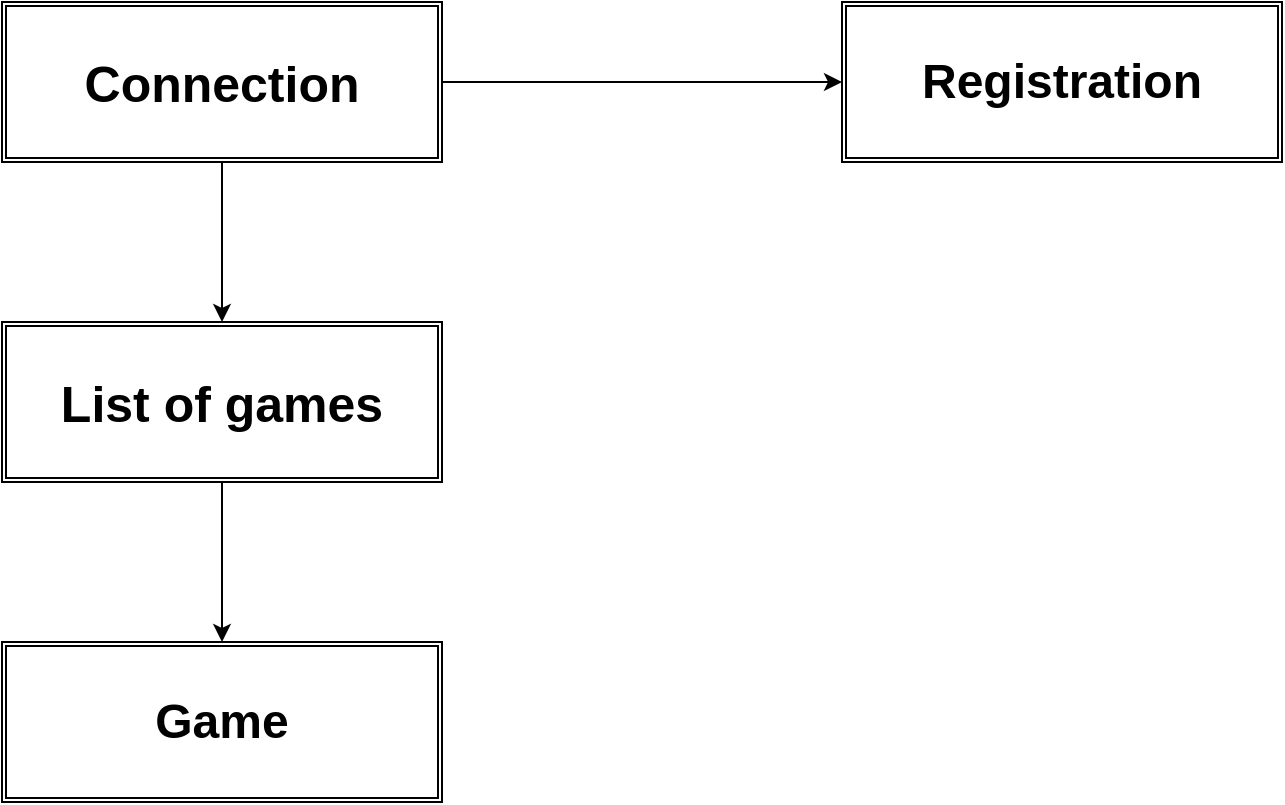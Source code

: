 <mxfile version="12.1.3" pages="1"><diagram id="gSnpx5uGAL04XRHWrT9_" name="Page-1"><mxGraphModel dx="1127" dy="546" grid="1" gridSize="10" guides="1" tooltips="1" connect="1" arrows="1" fold="1" page="1" pageScale="1" pageWidth="827" pageHeight="1169" math="0" shadow="0"><root><mxCell id="0"/><mxCell id="1" parent="0"/><mxCell id="BVLQ9J43ZEy-TG3XqTZP-4" value="" style="edgeStyle=orthogonalEdgeStyle;rounded=0;orthogonalLoop=1;jettySize=auto;html=1;" edge="1" parent="1" source="BVLQ9J43ZEy-TG3XqTZP-1" target="BVLQ9J43ZEy-TG3XqTZP-3"><mxGeometry relative="1" as="geometry"/></mxCell><mxCell id="BVLQ9J43ZEy-TG3XqTZP-12" value="" style="edgeStyle=orthogonalEdgeStyle;rounded=0;orthogonalLoop=1;jettySize=auto;html=1;" edge="1" parent="1" source="BVLQ9J43ZEy-TG3XqTZP-1" target="BVLQ9J43ZEy-TG3XqTZP-11"><mxGeometry relative="1" as="geometry"/></mxCell><mxCell id="BVLQ9J43ZEy-TG3XqTZP-1" value="&lt;h1 style=&quot;font-size: 25px&quot;&gt;&lt;font style=&quot;font-size: 25px&quot;&gt;C&lt;font style=&quot;font-size: 25px&quot;&gt;onnection&lt;/font&gt;&lt;/font&gt;&lt;/h1&gt;" style="shape=ext;double=1;rounded=0;whiteSpace=wrap;html=1;" vertex="1" parent="1"><mxGeometry x="70" y="40" width="220" height="80" as="geometry"/></mxCell><mxCell id="BVLQ9J43ZEy-TG3XqTZP-14" value="" style="edgeStyle=orthogonalEdgeStyle;rounded=0;orthogonalLoop=1;jettySize=auto;html=1;" edge="1" parent="1" source="BVLQ9J43ZEy-TG3XqTZP-11" target="BVLQ9J43ZEy-TG3XqTZP-13"><mxGeometry relative="1" as="geometry"/></mxCell><mxCell id="BVLQ9J43ZEy-TG3XqTZP-11" value="&lt;h1 style=&quot;font-size: 25px&quot;&gt;&lt;font style=&quot;font-size: 25px&quot;&gt;List of games&lt;font style=&quot;font-size: 25px&quot;&gt;&lt;/font&gt;&lt;/font&gt;&lt;/h1&gt;" style="shape=ext;double=1;rounded=0;whiteSpace=wrap;html=1;" vertex="1" parent="1"><mxGeometry x="70" y="200" width="220" height="80" as="geometry"/></mxCell><mxCell id="BVLQ9J43ZEy-TG3XqTZP-13" value="&lt;h1&gt;Game&lt;/h1&gt;" style="shape=ext;double=1;rounded=0;whiteSpace=wrap;html=1;" vertex="1" parent="1"><mxGeometry x="70" y="360" width="220" height="80" as="geometry"/></mxCell><mxCell id="BVLQ9J43ZEy-TG3XqTZP-3" value="&lt;h1&gt;Registration&lt;/h1&gt;" style="shape=ext;double=1;rounded=0;whiteSpace=wrap;html=1;" vertex="1" parent="1"><mxGeometry x="490" y="40" width="220" height="80" as="geometry"/></mxCell></root></mxGraphModel></diagram></mxfile>